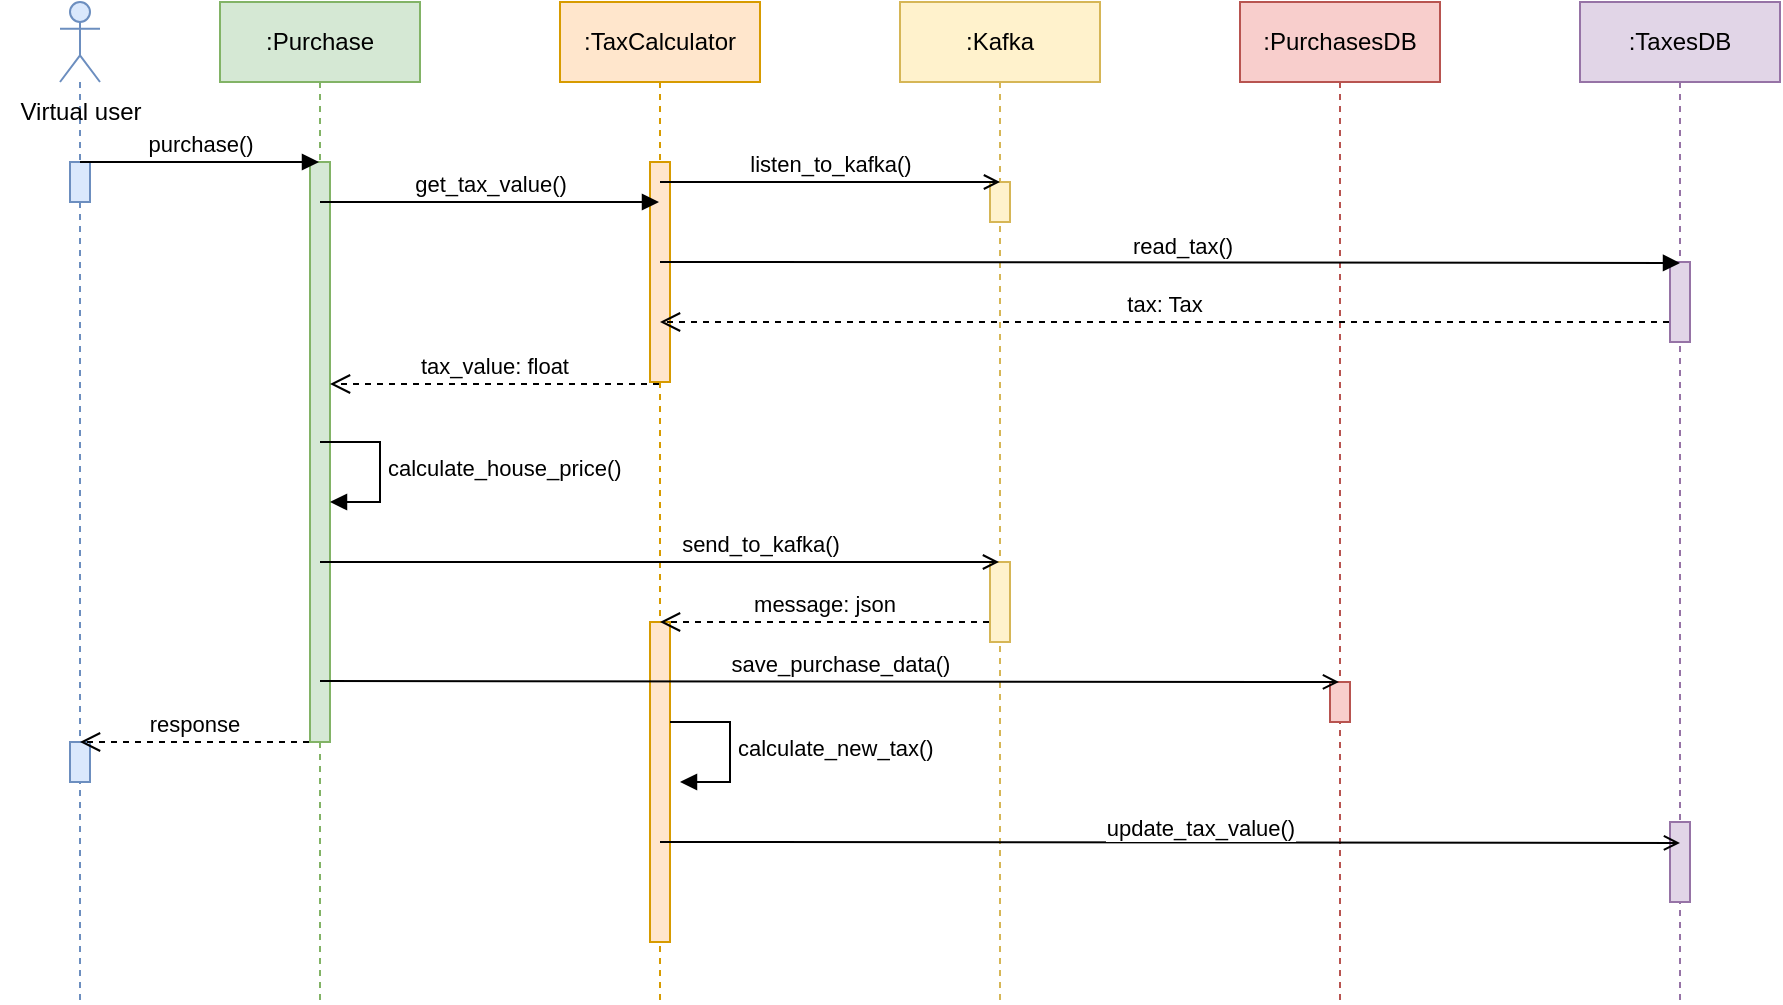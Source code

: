 <mxfile version="21.2.9" type="device">
  <diagram name="Page-1" id="jL2OIRCgTrRZPMlS60XD">
    <mxGraphModel dx="1434" dy="764" grid="1" gridSize="10" guides="1" tooltips="1" connect="1" arrows="1" fold="1" page="1" pageScale="1" pageWidth="850" pageHeight="1100" math="0" shadow="0">
      <root>
        <mxCell id="0" />
        <mxCell id="1" parent="0" />
        <mxCell id="izGlN9CJqASiSs3OWNyA-11" value="" style="shape=umlLifeline;perimeter=lifelinePerimeter;whiteSpace=wrap;html=1;container=1;dropTarget=0;collapsible=0;recursiveResize=0;outlineConnect=0;portConstraint=eastwest;newEdgeStyle={&quot;edgeStyle&quot;:&quot;elbowEdgeStyle&quot;,&quot;elbow&quot;:&quot;vertical&quot;,&quot;curved&quot;:0,&quot;rounded&quot;:0};participant=umlActor;fillColor=#dae8fc;strokeColor=#6c8ebf;" vertex="1" parent="1">
          <mxGeometry x="90" y="80" width="20" height="500" as="geometry" />
        </mxCell>
        <mxCell id="izGlN9CJqASiSs3OWNyA-13" value="" style="html=1;points=[];perimeter=orthogonalPerimeter;outlineConnect=0;targetShapes=umlLifeline;portConstraint=eastwest;newEdgeStyle={&quot;edgeStyle&quot;:&quot;elbowEdgeStyle&quot;,&quot;elbow&quot;:&quot;vertical&quot;,&quot;curved&quot;:0,&quot;rounded&quot;:0};fillColor=#dae8fc;strokeColor=#6c8ebf;" vertex="1" parent="izGlN9CJqASiSs3OWNyA-11">
          <mxGeometry x="5" y="80" width="10" height="20" as="geometry" />
        </mxCell>
        <mxCell id="izGlN9CJqASiSs3OWNyA-47" value="" style="html=1;points=[];perimeter=orthogonalPerimeter;outlineConnect=0;targetShapes=umlLifeline;portConstraint=eastwest;newEdgeStyle={&quot;edgeStyle&quot;:&quot;elbowEdgeStyle&quot;,&quot;elbow&quot;:&quot;vertical&quot;,&quot;curved&quot;:0,&quot;rounded&quot;:0};fillColor=#dae8fc;strokeColor=#6c8ebf;" vertex="1" parent="izGlN9CJqASiSs3OWNyA-11">
          <mxGeometry x="5" y="370" width="10" height="20" as="geometry" />
        </mxCell>
        <mxCell id="izGlN9CJqASiSs3OWNyA-12" value=":Purchase" style="shape=umlLifeline;perimeter=lifelinePerimeter;whiteSpace=wrap;html=1;container=1;dropTarget=0;collapsible=0;recursiveResize=0;outlineConnect=0;portConstraint=eastwest;newEdgeStyle={&quot;edgeStyle&quot;:&quot;elbowEdgeStyle&quot;,&quot;elbow&quot;:&quot;vertical&quot;,&quot;curved&quot;:0,&quot;rounded&quot;:0};fillColor=#d5e8d4;strokeColor=#82b366;" vertex="1" parent="1">
          <mxGeometry x="170" y="80" width="100" height="500" as="geometry" />
        </mxCell>
        <mxCell id="izGlN9CJqASiSs3OWNyA-16" value="" style="html=1;points=[];perimeter=orthogonalPerimeter;outlineConnect=0;targetShapes=umlLifeline;portConstraint=eastwest;newEdgeStyle={&quot;edgeStyle&quot;:&quot;elbowEdgeStyle&quot;,&quot;elbow&quot;:&quot;vertical&quot;,&quot;curved&quot;:0,&quot;rounded&quot;:0};fillColor=#d5e8d4;strokeColor=#82b366;" vertex="1" parent="izGlN9CJqASiSs3OWNyA-12">
          <mxGeometry x="45" y="80" width="10" height="290" as="geometry" />
        </mxCell>
        <mxCell id="izGlN9CJqASiSs3OWNyA-14" value=":TaxCalculator" style="shape=umlLifeline;perimeter=lifelinePerimeter;whiteSpace=wrap;html=1;container=1;dropTarget=0;collapsible=0;recursiveResize=0;outlineConnect=0;portConstraint=eastwest;newEdgeStyle={&quot;edgeStyle&quot;:&quot;elbowEdgeStyle&quot;,&quot;elbow&quot;:&quot;vertical&quot;,&quot;curved&quot;:0,&quot;rounded&quot;:0};fillColor=#ffe6cc;strokeColor=#d79b00;" vertex="1" parent="1">
          <mxGeometry x="340" y="80" width="100" height="500" as="geometry" />
        </mxCell>
        <mxCell id="izGlN9CJqASiSs3OWNyA-17" value="" style="html=1;points=[];perimeter=orthogonalPerimeter;outlineConnect=0;targetShapes=umlLifeline;portConstraint=eastwest;newEdgeStyle={&quot;edgeStyle&quot;:&quot;elbowEdgeStyle&quot;,&quot;elbow&quot;:&quot;vertical&quot;,&quot;curved&quot;:0,&quot;rounded&quot;:0};fillColor=#ffe6cc;strokeColor=#d79b00;" vertex="1" parent="izGlN9CJqASiSs3OWNyA-14">
          <mxGeometry x="45" y="80" width="10" height="110" as="geometry" />
        </mxCell>
        <mxCell id="izGlN9CJqASiSs3OWNyA-28" value="" style="html=1;points=[];perimeter=orthogonalPerimeter;outlineConnect=0;targetShapes=umlLifeline;portConstraint=eastwest;newEdgeStyle={&quot;edgeStyle&quot;:&quot;elbowEdgeStyle&quot;,&quot;elbow&quot;:&quot;vertical&quot;,&quot;curved&quot;:0,&quot;rounded&quot;:0};fillColor=#ffe6cc;strokeColor=#d79b00;" vertex="1" parent="izGlN9CJqASiSs3OWNyA-14">
          <mxGeometry x="45" y="310" width="10" height="160" as="geometry" />
        </mxCell>
        <mxCell id="izGlN9CJqASiSs3OWNyA-15" value="purchase()" style="html=1;verticalAlign=bottom;endArrow=block;edgeStyle=elbowEdgeStyle;elbow=vertical;curved=0;rounded=0;" edge="1" parent="1" target="izGlN9CJqASiSs3OWNyA-12">
          <mxGeometry width="80" relative="1" as="geometry">
            <mxPoint x="100" y="160" as="sourcePoint" />
            <mxPoint x="180" y="160" as="targetPoint" />
          </mxGeometry>
        </mxCell>
        <mxCell id="izGlN9CJqASiSs3OWNyA-18" value="get_tax_value()" style="html=1;verticalAlign=bottom;endArrow=block;edgeStyle=elbowEdgeStyle;elbow=vertical;curved=0;rounded=0;" edge="1" parent="1" target="izGlN9CJqASiSs3OWNyA-14">
          <mxGeometry width="80" relative="1" as="geometry">
            <mxPoint x="220" y="180" as="sourcePoint" />
            <mxPoint x="340" y="180" as="targetPoint" />
          </mxGeometry>
        </mxCell>
        <mxCell id="izGlN9CJqASiSs3OWNyA-19" value="tax_value: float" style="html=1;verticalAlign=bottom;endArrow=open;dashed=1;endSize=8;edgeStyle=elbowEdgeStyle;elbow=vertical;curved=0;rounded=0;" edge="1" parent="1">
          <mxGeometry relative="1" as="geometry">
            <mxPoint x="389.5" y="271" as="sourcePoint" />
            <mxPoint x="225" y="271" as="targetPoint" />
          </mxGeometry>
        </mxCell>
        <mxCell id="izGlN9CJqASiSs3OWNyA-24" value="calculate_house_price()" style="html=1;align=left;spacingLeft=2;endArrow=block;rounded=0;edgeStyle=orthogonalEdgeStyle;curved=0;rounded=0;" edge="1" parent="1">
          <mxGeometry relative="1" as="geometry">
            <mxPoint x="220" y="300" as="sourcePoint" />
            <Array as="points">
              <mxPoint x="250" y="330" />
            </Array>
            <mxPoint x="225" y="330" as="targetPoint" />
          </mxGeometry>
        </mxCell>
        <mxCell id="izGlN9CJqASiSs3OWNyA-25" value=":Kafka" style="shape=umlLifeline;perimeter=lifelinePerimeter;whiteSpace=wrap;html=1;container=1;dropTarget=0;collapsible=0;recursiveResize=0;outlineConnect=0;portConstraint=eastwest;newEdgeStyle={&quot;edgeStyle&quot;:&quot;elbowEdgeStyle&quot;,&quot;elbow&quot;:&quot;vertical&quot;,&quot;curved&quot;:0,&quot;rounded&quot;:0};fillColor=#fff2cc;strokeColor=#d6b656;" vertex="1" parent="1">
          <mxGeometry x="510" y="80" width="100" height="500" as="geometry" />
        </mxCell>
        <mxCell id="izGlN9CJqASiSs3OWNyA-26" value="" style="html=1;points=[];perimeter=orthogonalPerimeter;outlineConnect=0;targetShapes=umlLifeline;portConstraint=eastwest;newEdgeStyle={&quot;edgeStyle&quot;:&quot;elbowEdgeStyle&quot;,&quot;elbow&quot;:&quot;vertical&quot;,&quot;curved&quot;:0,&quot;rounded&quot;:0};fillColor=#fff2cc;strokeColor=#d6b656;" vertex="1" parent="izGlN9CJqASiSs3OWNyA-25">
          <mxGeometry x="45" y="90" width="10" height="20" as="geometry" />
        </mxCell>
        <mxCell id="izGlN9CJqASiSs3OWNyA-44" value="" style="html=1;points=[];perimeter=orthogonalPerimeter;outlineConnect=0;targetShapes=umlLifeline;portConstraint=eastwest;newEdgeStyle={&quot;edgeStyle&quot;:&quot;elbowEdgeStyle&quot;,&quot;elbow&quot;:&quot;vertical&quot;,&quot;curved&quot;:0,&quot;rounded&quot;:0};fillColor=#fff2cc;strokeColor=#d6b656;" vertex="1" parent="izGlN9CJqASiSs3OWNyA-25">
          <mxGeometry x="45" y="280" width="10" height="40" as="geometry" />
        </mxCell>
        <mxCell id="izGlN9CJqASiSs3OWNyA-27" value="send_to_kafka()" style="html=1;verticalAlign=bottom;endArrow=open;edgeStyle=elbowEdgeStyle;elbow=vertical;curved=0;rounded=0;endFill=0;" edge="1" parent="1">
          <mxGeometry x="0.296" width="80" relative="1" as="geometry">
            <mxPoint x="220" y="360" as="sourcePoint" />
            <mxPoint x="559.5" y="360" as="targetPoint" />
            <mxPoint as="offset" />
          </mxGeometry>
        </mxCell>
        <mxCell id="izGlN9CJqASiSs3OWNyA-29" value="listen_to_kafka()" style="html=1;verticalAlign=bottom;endArrow=open;edgeStyle=elbowEdgeStyle;elbow=vertical;curved=0;rounded=0;endFill=0;" edge="1" parent="1">
          <mxGeometry width="80" relative="1" as="geometry">
            <mxPoint x="390" y="170" as="sourcePoint" />
            <mxPoint x="560" y="170" as="targetPoint" />
          </mxGeometry>
        </mxCell>
        <mxCell id="izGlN9CJqASiSs3OWNyA-31" value="message: json" style="html=1;verticalAlign=bottom;endArrow=open;dashed=1;endSize=8;edgeStyle=elbowEdgeStyle;elbow=vertical;curved=0;rounded=0;" edge="1" parent="1">
          <mxGeometry relative="1" as="geometry">
            <mxPoint x="554.5" y="390" as="sourcePoint" />
            <mxPoint x="390" y="390" as="targetPoint" />
          </mxGeometry>
        </mxCell>
        <mxCell id="izGlN9CJqASiSs3OWNyA-33" value=":PurchasesDB" style="shape=umlLifeline;perimeter=lifelinePerimeter;whiteSpace=wrap;html=1;container=1;dropTarget=0;collapsible=0;recursiveResize=0;outlineConnect=0;portConstraint=eastwest;newEdgeStyle={&quot;edgeStyle&quot;:&quot;elbowEdgeStyle&quot;,&quot;elbow&quot;:&quot;vertical&quot;,&quot;curved&quot;:0,&quot;rounded&quot;:0};fillColor=#f8cecc;strokeColor=#b85450;" vertex="1" parent="1">
          <mxGeometry x="680" y="80" width="100" height="500" as="geometry" />
        </mxCell>
        <mxCell id="izGlN9CJqASiSs3OWNyA-34" value="" style="html=1;points=[];perimeter=orthogonalPerimeter;outlineConnect=0;targetShapes=umlLifeline;portConstraint=eastwest;newEdgeStyle={&quot;edgeStyle&quot;:&quot;elbowEdgeStyle&quot;,&quot;elbow&quot;:&quot;vertical&quot;,&quot;curved&quot;:0,&quot;rounded&quot;:0};fillColor=#f8cecc;strokeColor=#b85450;" vertex="1" parent="izGlN9CJqASiSs3OWNyA-33">
          <mxGeometry x="45" y="340" width="10" height="20" as="geometry" />
        </mxCell>
        <mxCell id="izGlN9CJqASiSs3OWNyA-35" value=":TaxesDB" style="shape=umlLifeline;perimeter=lifelinePerimeter;whiteSpace=wrap;html=1;container=1;dropTarget=0;collapsible=0;recursiveResize=0;outlineConnect=0;portConstraint=eastwest;newEdgeStyle={&quot;edgeStyle&quot;:&quot;elbowEdgeStyle&quot;,&quot;elbow&quot;:&quot;vertical&quot;,&quot;curved&quot;:0,&quot;rounded&quot;:0};fillColor=#e1d5e7;strokeColor=#9673a6;" vertex="1" parent="1">
          <mxGeometry x="850" y="80" width="100" height="500" as="geometry" />
        </mxCell>
        <mxCell id="izGlN9CJqASiSs3OWNyA-36" value="" style="html=1;points=[];perimeter=orthogonalPerimeter;outlineConnect=0;targetShapes=umlLifeline;portConstraint=eastwest;newEdgeStyle={&quot;edgeStyle&quot;:&quot;elbowEdgeStyle&quot;,&quot;elbow&quot;:&quot;vertical&quot;,&quot;curved&quot;:0,&quot;rounded&quot;:0};fillColor=#e1d5e7;strokeColor=#9673a6;" vertex="1" parent="izGlN9CJqASiSs3OWNyA-35">
          <mxGeometry x="45" y="410" width="10" height="40" as="geometry" />
        </mxCell>
        <mxCell id="izGlN9CJqASiSs3OWNyA-41" value="" style="html=1;points=[];perimeter=orthogonalPerimeter;outlineConnect=0;targetShapes=umlLifeline;portConstraint=eastwest;newEdgeStyle={&quot;edgeStyle&quot;:&quot;elbowEdgeStyle&quot;,&quot;elbow&quot;:&quot;vertical&quot;,&quot;curved&quot;:0,&quot;rounded&quot;:0};fillColor=#e1d5e7;strokeColor=#9673a6;" vertex="1" parent="izGlN9CJqASiSs3OWNyA-35">
          <mxGeometry x="45" y="130" width="10" height="40" as="geometry" />
        </mxCell>
        <mxCell id="izGlN9CJqASiSs3OWNyA-37" value="save_purchase_data()" style="html=1;verticalAlign=bottom;endArrow=open;edgeStyle=elbowEdgeStyle;elbow=vertical;curved=0;rounded=0;endFill=0;" edge="1" parent="1">
          <mxGeometry x="0.022" width="80" relative="1" as="geometry">
            <mxPoint x="220" y="419.5" as="sourcePoint" />
            <mxPoint x="729.5" y="420" as="targetPoint" />
            <mxPoint as="offset" />
          </mxGeometry>
        </mxCell>
        <mxCell id="izGlN9CJqASiSs3OWNyA-38" value="calculate_new_tax()" style="html=1;align=left;spacingLeft=2;endArrow=block;rounded=0;edgeStyle=orthogonalEdgeStyle;curved=0;rounded=0;" edge="1" parent="1">
          <mxGeometry relative="1" as="geometry">
            <mxPoint x="395" y="440" as="sourcePoint" />
            <Array as="points">
              <mxPoint x="425" y="470" />
            </Array>
            <mxPoint x="400" y="470" as="targetPoint" />
          </mxGeometry>
        </mxCell>
        <mxCell id="izGlN9CJqASiSs3OWNyA-39" value="update_tax_value()" style="html=1;verticalAlign=bottom;endArrow=open;edgeStyle=elbowEdgeStyle;elbow=vertical;curved=0;rounded=0;endFill=0;" edge="1" parent="1">
          <mxGeometry x="0.058" width="80" relative="1" as="geometry">
            <mxPoint x="390" y="500" as="sourcePoint" />
            <mxPoint x="900" y="500.5" as="targetPoint" />
            <mxPoint y="1" as="offset" />
          </mxGeometry>
        </mxCell>
        <mxCell id="izGlN9CJqASiSs3OWNyA-42" value="read_tax()" style="html=1;verticalAlign=bottom;endArrow=block;edgeStyle=elbowEdgeStyle;elbow=vertical;curved=0;rounded=0;endFill=1;" edge="1" parent="1">
          <mxGeometry x="0.022" width="80" relative="1" as="geometry">
            <mxPoint x="390" y="210" as="sourcePoint" />
            <mxPoint x="900" y="210.5" as="targetPoint" />
            <mxPoint as="offset" />
          </mxGeometry>
        </mxCell>
        <mxCell id="izGlN9CJqASiSs3OWNyA-43" value="tax: Tax" style="html=1;verticalAlign=bottom;endArrow=open;dashed=1;endSize=8;edgeStyle=elbowEdgeStyle;elbow=vertical;curved=0;rounded=0;" edge="1" parent="1" target="izGlN9CJqASiSs3OWNyA-14">
          <mxGeometry relative="1" as="geometry">
            <mxPoint x="894.5" y="240" as="sourcePoint" />
            <mxPoint x="730" y="240" as="targetPoint" />
          </mxGeometry>
        </mxCell>
        <mxCell id="izGlN9CJqASiSs3OWNyA-45" value="response" style="html=1;verticalAlign=bottom;endArrow=open;dashed=1;endSize=8;edgeStyle=elbowEdgeStyle;elbow=vertical;curved=0;rounded=0;" edge="1" parent="1" target="izGlN9CJqASiSs3OWNyA-11">
          <mxGeometry relative="1" as="geometry">
            <mxPoint x="214.5" y="450" as="sourcePoint" />
            <mxPoint x="120" y="450" as="targetPoint" />
          </mxGeometry>
        </mxCell>
        <mxCell id="izGlN9CJqASiSs3OWNyA-48" value="Virtual user" style="text;html=1;align=center;verticalAlign=middle;resizable=0;points=[];autosize=1;strokeColor=none;fillColor=none;" vertex="1" parent="1">
          <mxGeometry x="60" y="120" width="80" height="30" as="geometry" />
        </mxCell>
      </root>
    </mxGraphModel>
  </diagram>
</mxfile>
